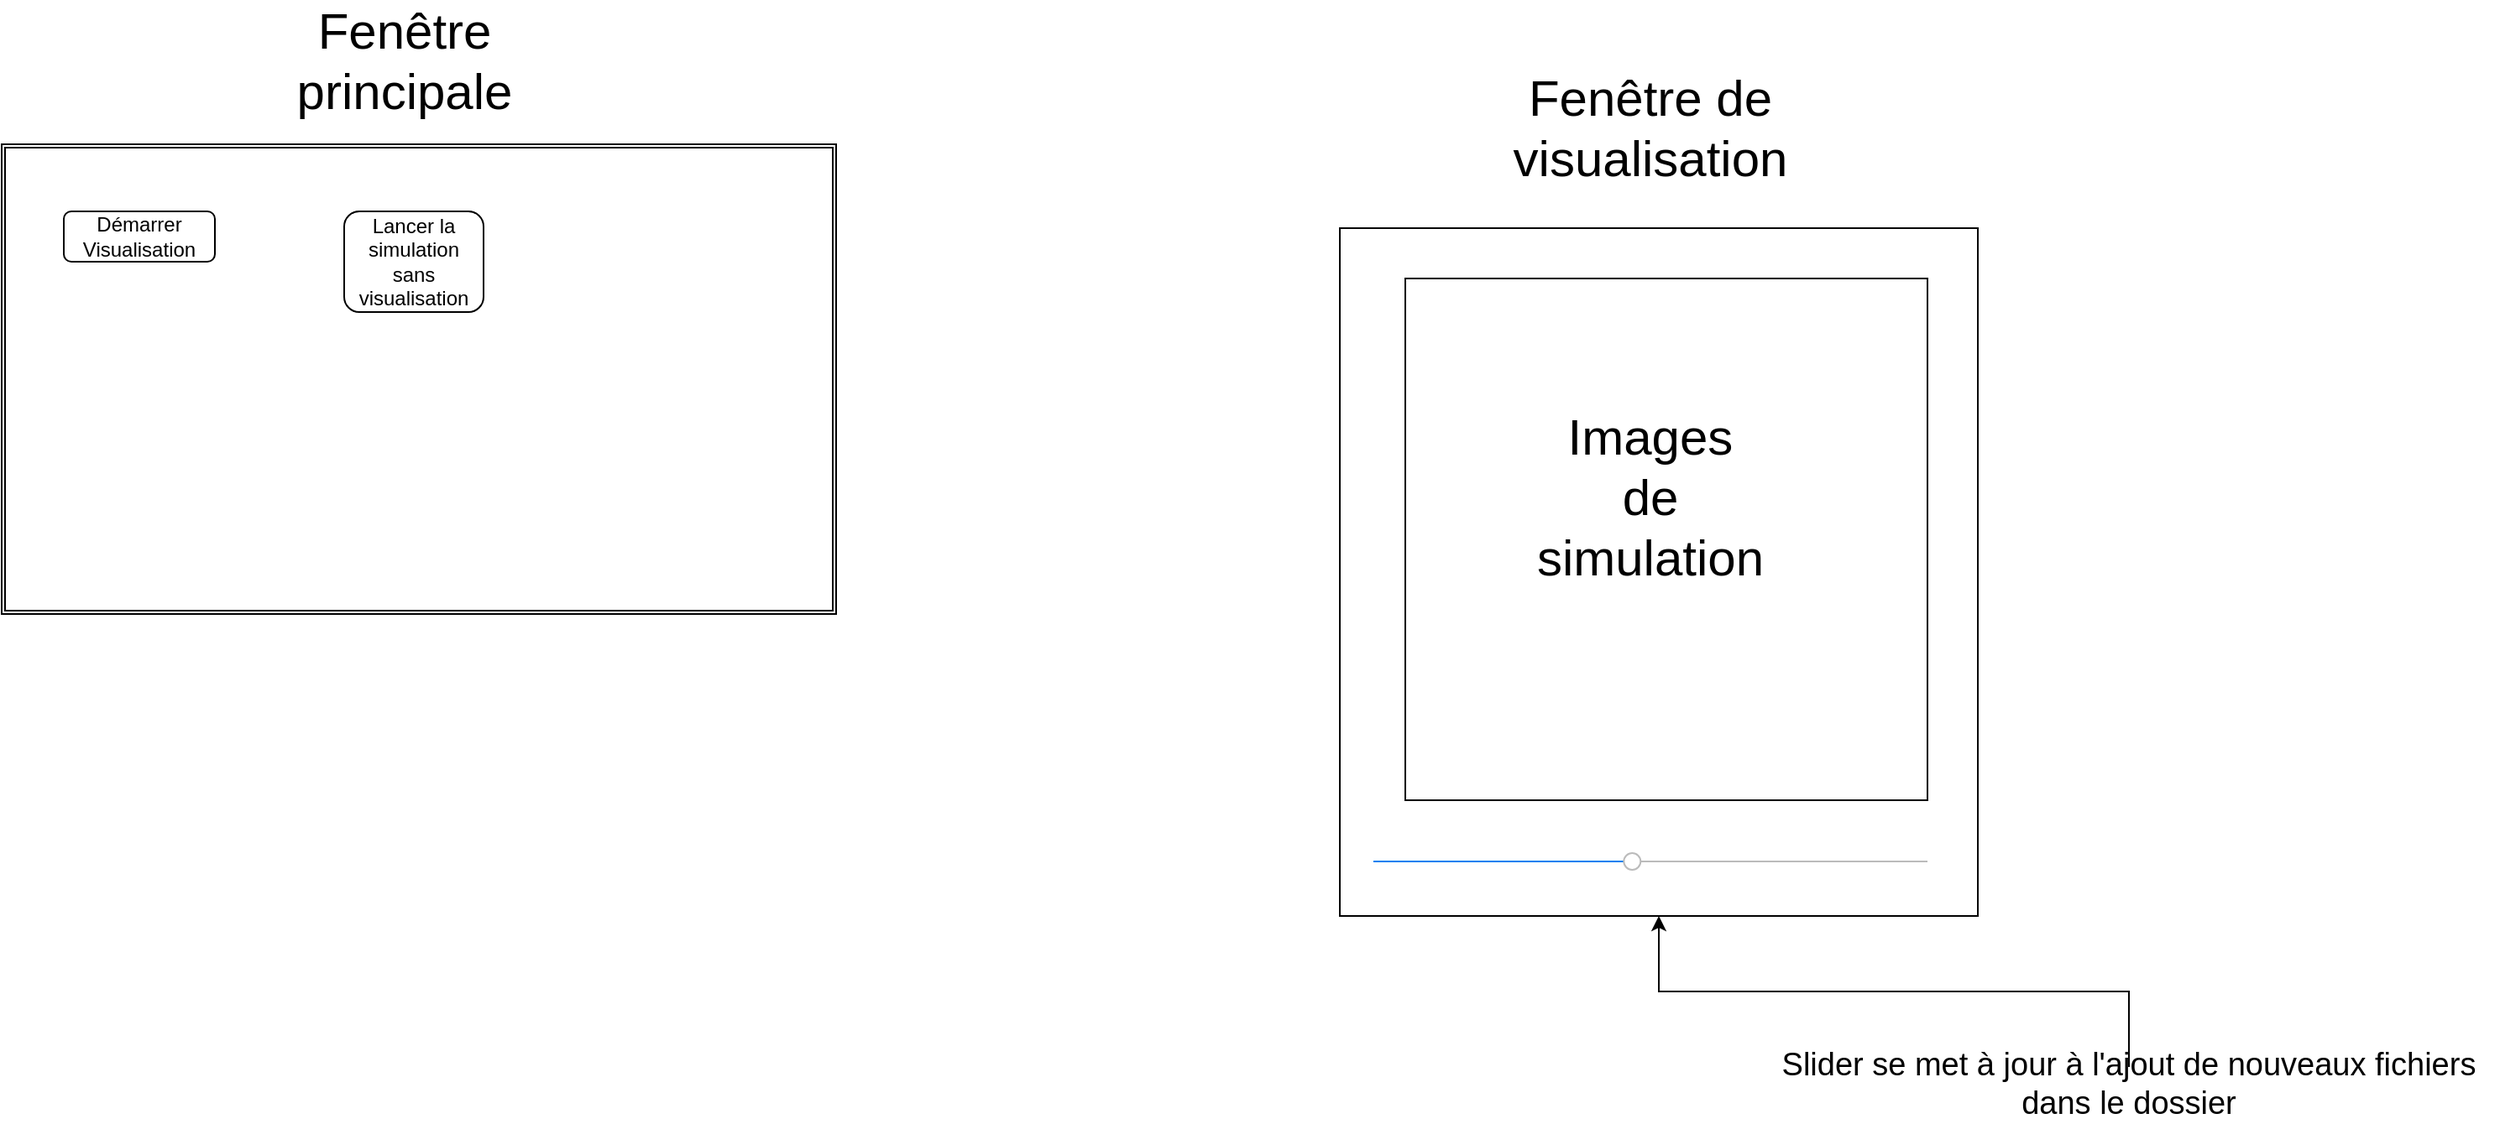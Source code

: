 <mxfile version="10.7.3" type="device"><diagram id="SmGhrltlIb7IBlc3ZskM" name="Page-1"><mxGraphModel dx="1834" dy="1046" grid="1" gridSize="10" guides="1" tooltips="1" connect="1" arrows="1" fold="1" page="1" pageScale="1" pageWidth="827" pageHeight="1169" math="0" shadow="0"><root><mxCell id="0"/><mxCell id="1" parent="0"/><mxCell id="5DfmcIQAdLzpkYzrTyWs-1" value="" style="shape=ext;double=1;rounded=0;whiteSpace=wrap;html=1;" parent="1" vertex="1"><mxGeometry x="173" y="110" width="497" height="280" as="geometry"/></mxCell><mxCell id="5DfmcIQAdLzpkYzrTyWs-8" value="&lt;div&gt;Démarrer Visualisation&lt;/div&gt;" style="rounded=1;whiteSpace=wrap;html=1;" parent="1" vertex="1"><mxGeometry x="210" y="150" width="90" height="30" as="geometry"/></mxCell><mxCell id="5DfmcIQAdLzpkYzrTyWs-9" value="Fenêtre principale" style="text;html=1;strokeColor=none;fillColor=none;align=center;verticalAlign=middle;whiteSpace=wrap;rounded=0;fontSize=30;" parent="1" vertex="1"><mxGeometry x="393" y="50" width="40" height="20" as="geometry"/></mxCell><mxCell id="5DfmcIQAdLzpkYzrTyWs-10" value="" style="rounded=0;whiteSpace=wrap;html=1;fontSize=30;" parent="1" vertex="1"><mxGeometry x="970" y="160" width="380" height="410" as="geometry"/></mxCell><mxCell id="5DfmcIQAdLzpkYzrTyWs-12" value="" style="whiteSpace=wrap;html=1;aspect=fixed;fontSize=30;" parent="1" vertex="1"><mxGeometry x="1009" y="190" width="311" height="311" as="geometry"/></mxCell><mxCell id="5DfmcIQAdLzpkYzrTyWs-16" value="" style="html=1;verticalLabelPosition=bottom;labelBackgroundColor=#ffffff;verticalAlign=top;shadow=0;dashed=0;strokeWidth=1;shape=mxgraph.ios7ui.slider;barPos=46.71;strokeColor=#0080f0;fillColor=#ffffff;strokeColor2=#a0a0a0;fontSize=30;" parent="1" vertex="1"><mxGeometry x="990" y="530" width="330" height="15" as="geometry"/></mxCell><mxCell id="_B7WIJGJUukXvlBtia8Q-1" value="Lancer la simulation sans visualisation" style="rounded=1;whiteSpace=wrap;html=1;" vertex="1" parent="1"><mxGeometry x="377" y="150" width="83" height="60" as="geometry"/></mxCell><mxCell id="_B7WIJGJUukXvlBtia8Q-3" value="&lt;div&gt;Fenêtre de visualisation&lt;/div&gt;" style="text;html=1;strokeColor=none;fillColor=none;align=center;verticalAlign=middle;whiteSpace=wrap;rounded=0;fontSize=30;" vertex="1" parent="1"><mxGeometry x="1135" y="90" width="40" height="20" as="geometry"/></mxCell><mxCell id="_B7WIJGJUukXvlBtia8Q-8" style="edgeStyle=orthogonalEdgeStyle;rounded=0;orthogonalLoop=1;jettySize=auto;html=1;fontSize=19;" edge="1" parent="1" source="_B7WIJGJUukXvlBtia8Q-7" target="5DfmcIQAdLzpkYzrTyWs-10"><mxGeometry relative="1" as="geometry"/></mxCell><mxCell id="_B7WIJGJUukXvlBtia8Q-7" value="&lt;div style=&quot;font-size: 19px;&quot;&gt;Slider se met à jour à l'ajout de nouveaux fichiers dans le dossier &lt;br style=&quot;font-size: 19px;&quot;&gt;&lt;/div&gt;" style="text;html=1;strokeColor=none;fillColor=none;align=center;verticalAlign=middle;whiteSpace=wrap;rounded=0;fontSize=19;" vertex="1" parent="1"><mxGeometry x="1220" y="660" width="440" height="20" as="geometry"/></mxCell><mxCell id="_B7WIJGJUukXvlBtia8Q-9" value="Images de simulation" style="text;html=1;strokeColor=none;fillColor=none;align=center;verticalAlign=middle;whiteSpace=wrap;rounded=0;fontSize=30;" vertex="1" parent="1"><mxGeometry x="1135" y="310" width="40" height="20" as="geometry"/></mxCell></root></mxGraphModel></diagram></mxfile>